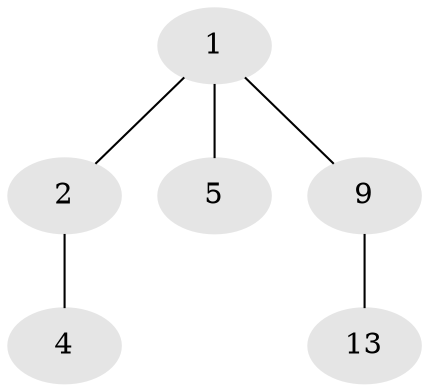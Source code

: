 // Generated by graph-tools (version 1.1) at 2025/46/02/15/25 05:46:28]
// undirected, 6 vertices, 5 edges
graph export_dot {
graph [start="1"]
  node [color=gray90,style=filled];
  1;
  2 [super="+3+6"];
  4 [super="+8+19"];
  5 [super="+11+14"];
  9 [super="+17"];
  13 [super="+15+16+18"];
  1 -- 2;
  1 -- 5;
  1 -- 9;
  2 -- 4;
  9 -- 13;
}
